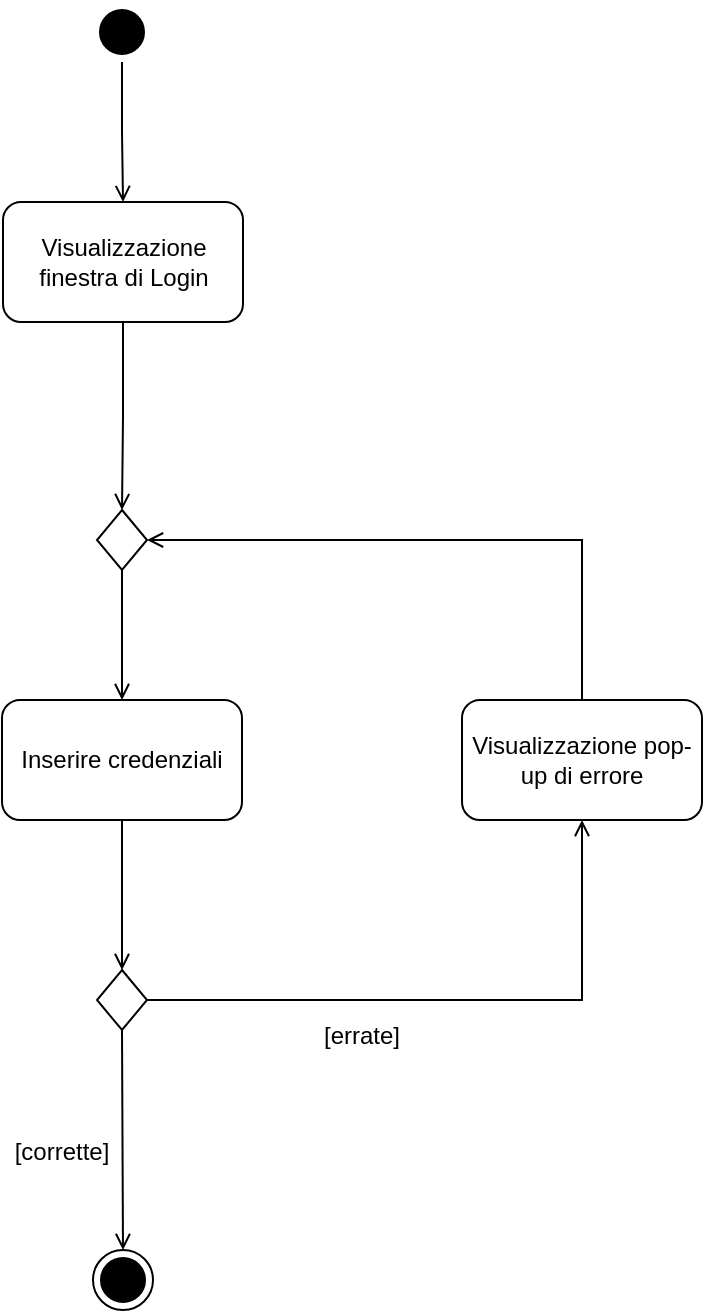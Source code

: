 <mxfile version="20.3.0" type="device"><diagram name="Login" id="e7e014a7-5840-1c2e-5031-d8a46d1fe8dd"><mxGraphModel dx="1420" dy="863" grid="1" gridSize="10" guides="1" tooltips="1" connect="1" arrows="1" fold="1" page="1" pageScale="1" pageWidth="1169" pageHeight="827" background="none" math="0" shadow="0"><root><mxCell id="0"/><mxCell id="1" parent="0"/><mxCell id="zrLb0JXZZq4MolRtrZkP-9" style="edgeStyle=orthogonalEdgeStyle;rounded=0;orthogonalLoop=1;jettySize=auto;html=1;entryX=0.5;entryY=0;entryDx=0;entryDy=0;endArrow=open;endFill=0;" parent="1" source="El6jXyue6DbmDvdFeNr6-41" target="zrLb0JXZZq4MolRtrZkP-7" edge="1"><mxGeometry relative="1" as="geometry"/></mxCell><mxCell id="El6jXyue6DbmDvdFeNr6-41" value="" style="ellipse;html=1;shape=startState;fillColor=#000000;strokeColor=#000000;strokeWidth=1;rounded=0;" parent="1" vertex="1"><mxGeometry x="585" width="30" height="30" as="geometry"/></mxCell><mxCell id="El6jXyue6DbmDvdFeNr6-43" value="" style="ellipse;html=1;shape=endState;fillColor=#000000;strokeColor=#000000;rounded=0;" parent="1" vertex="1"><mxGeometry x="585.5" y="624" width="30" height="30" as="geometry"/></mxCell><mxCell id="El6jXyue6DbmDvdFeNr6-48" value="" style="rounded=0;orthogonalLoop=1;jettySize=auto;html=1;strokeColor=default;endArrow=open;endFill=0;" parent="1" source="El6jXyue6DbmDvdFeNr6-44" target="El6jXyue6DbmDvdFeNr6-47" edge="1"><mxGeometry relative="1" as="geometry"><mxPoint x="625.5" y="294" as="sourcePoint"/></mxGeometry></mxCell><mxCell id="El6jXyue6DbmDvdFeNr6-44" value="" style="rhombus;whiteSpace=wrap;html=1;strokeWidth=1;rounded=0;" parent="1" vertex="1"><mxGeometry x="587.5" y="254" width="25" height="30" as="geometry"/></mxCell><mxCell id="El6jXyue6DbmDvdFeNr6-50" value="" style="edgeStyle=orthogonalEdgeStyle;rounded=0;orthogonalLoop=1;jettySize=auto;html=1;strokeColor=default;entryX=0.5;entryY=0;entryDx=0;entryDy=0;endArrow=open;endFill=0;" parent="1" source="El6jXyue6DbmDvdFeNr6-47" target="El6jXyue6DbmDvdFeNr6-51" edge="1"><mxGeometry relative="1" as="geometry"><mxPoint x="625.5" y="484" as="targetPoint"/></mxGeometry></mxCell><mxCell id="El6jXyue6DbmDvdFeNr6-47" value="Inserire credenziali" style="rounded=1;whiteSpace=wrap;html=1;strokeWidth=1;" parent="1" vertex="1"><mxGeometry x="540" y="349" width="120" height="60" as="geometry"/></mxCell><mxCell id="El6jXyue6DbmDvdFeNr6-52" style="edgeStyle=orthogonalEdgeStyle;rounded=0;orthogonalLoop=1;jettySize=auto;html=1;strokeColor=default;entryX=1;entryY=0.5;entryDx=0;entryDy=0;startArrow=none;exitX=0.5;exitY=0;exitDx=0;exitDy=0;endArrow=open;endFill=0;" parent="1" source="zrLb0JXZZq4MolRtrZkP-2" target="El6jXyue6DbmDvdFeNr6-44" edge="1"><mxGeometry relative="1" as="geometry"><mxPoint x="755.5" y="264" as="targetPoint"/><Array as="points"/><mxPoint x="840" y="269" as="sourcePoint"/></mxGeometry></mxCell><mxCell id="El6jXyue6DbmDvdFeNr6-51" value="" style="rhombus;whiteSpace=wrap;html=1;strokeWidth=1;rounded=0;" parent="1" vertex="1"><mxGeometry x="587.5" y="484" width="25" height="30" as="geometry"/></mxCell><mxCell id="El6jXyue6DbmDvdFeNr6-54" value="" style="rounded=0;orthogonalLoop=1;jettySize=auto;html=1;strokeColor=default;exitX=0.5;exitY=1;exitDx=0;exitDy=0;entryX=0.5;entryY=0;entryDx=0;entryDy=0;endArrow=open;endFill=0;" parent="1" source="El6jXyue6DbmDvdFeNr6-51" target="El6jXyue6DbmDvdFeNr6-43" edge="1"><mxGeometry relative="1" as="geometry"><mxPoint x="585.27" y="534" as="sourcePoint"/><mxPoint x="635.5" y="624" as="targetPoint"/></mxGeometry></mxCell><mxCell id="Bx9u-Y041gLSh6Wtxxua-1" value="&lt;font style=&quot;font-size: 12px;&quot;&gt;[corrette]&lt;/font&gt;" style="text;html=1;strokeColor=none;fillColor=none;align=center;verticalAlign=middle;whiteSpace=wrap;rounded=0;fontSize=16;" parent="1" vertex="1"><mxGeometry x="540" y="557.5" width="60" height="30" as="geometry"/></mxCell><mxCell id="Bx9u-Y041gLSh6Wtxxua-2" value="&lt;font style=&quot;font-size: 12px;&quot;&gt;[errate]&lt;/font&gt;" style="text;html=1;strokeColor=none;fillColor=none;align=center;verticalAlign=middle;whiteSpace=wrap;rounded=0;fontSize=16;" parent="1" vertex="1"><mxGeometry x="690" y="500" width="60" height="30" as="geometry"/></mxCell><mxCell id="zrLb0JXZZq4MolRtrZkP-2" value="Visualizzazione pop-up di errore" style="rounded=1;whiteSpace=wrap;html=1;strokeWidth=1;" parent="1" vertex="1"><mxGeometry x="770" y="349" width="120" height="60" as="geometry"/></mxCell><mxCell id="zrLb0JXZZq4MolRtrZkP-5" value="" style="edgeStyle=orthogonalEdgeStyle;rounded=0;orthogonalLoop=1;jettySize=auto;html=1;strokeColor=default;entryX=0.5;entryY=1;entryDx=0;entryDy=0;exitX=1;exitY=0.5;exitDx=0;exitDy=0;endArrow=open;endFill=0;" parent="1" source="El6jXyue6DbmDvdFeNr6-51" target="zrLb0JXZZq4MolRtrZkP-2" edge="1"><mxGeometry relative="1" as="geometry"><mxPoint x="810" y="536.5" as="targetPoint"/><mxPoint x="810" y="461.5" as="sourcePoint"/></mxGeometry></mxCell><mxCell id="zrLb0JXZZq4MolRtrZkP-8" style="edgeStyle=orthogonalEdgeStyle;rounded=0;orthogonalLoop=1;jettySize=auto;html=1;entryX=0.5;entryY=0;entryDx=0;entryDy=0;endArrow=open;endFill=0;" parent="1" source="zrLb0JXZZq4MolRtrZkP-7" target="El6jXyue6DbmDvdFeNr6-44" edge="1"><mxGeometry relative="1" as="geometry"/></mxCell><mxCell id="zrLb0JXZZq4MolRtrZkP-7" value="Visualizzazione finestra di Login" style="rounded=1;whiteSpace=wrap;html=1;strokeWidth=1;" parent="1" vertex="1"><mxGeometry x="540.5" y="100" width="120" height="60" as="geometry"/></mxCell></root></mxGraphModel></diagram></mxfile>